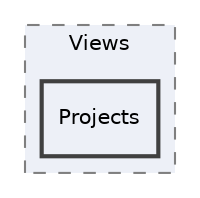 digraph "obj/Debug/net5.0/Razor/Views/Projects"
{
 // LATEX_PDF_SIZE
  edge [fontname="Helvetica",fontsize="10",labelfontname="Helvetica",labelfontsize="10"];
  node [fontname="Helvetica",fontsize="10",shape=record];
  compound=true
  subgraph clusterdir_353ed0f21ce43f3df67b554e39a9b9f1 {
    graph [ bgcolor="#edf0f7", pencolor="grey50", style="filled,dashed,", label="Views", fontname="Helvetica", fontsize="10", URL="dir_353ed0f21ce43f3df67b554e39a9b9f1.html"]
  dir_26738d93a5c99e7077dc4ebc7ed826a4 [shape=box, label="Projects", style="filled,bold,", fillcolor="#edf0f7", color="grey25", URL="dir_26738d93a5c99e7077dc4ebc7ed826a4.html"];
  }
}

